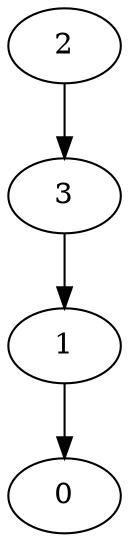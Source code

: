 digraph  {
0;
1;
2;
3;
1 -> 0  [input_num=0, key=0, output_num=0];
2 -> 3  [input_num=0, key=0, output_num=0];
3 -> 1  [input_num=0, key=0, output_num=0];
}
